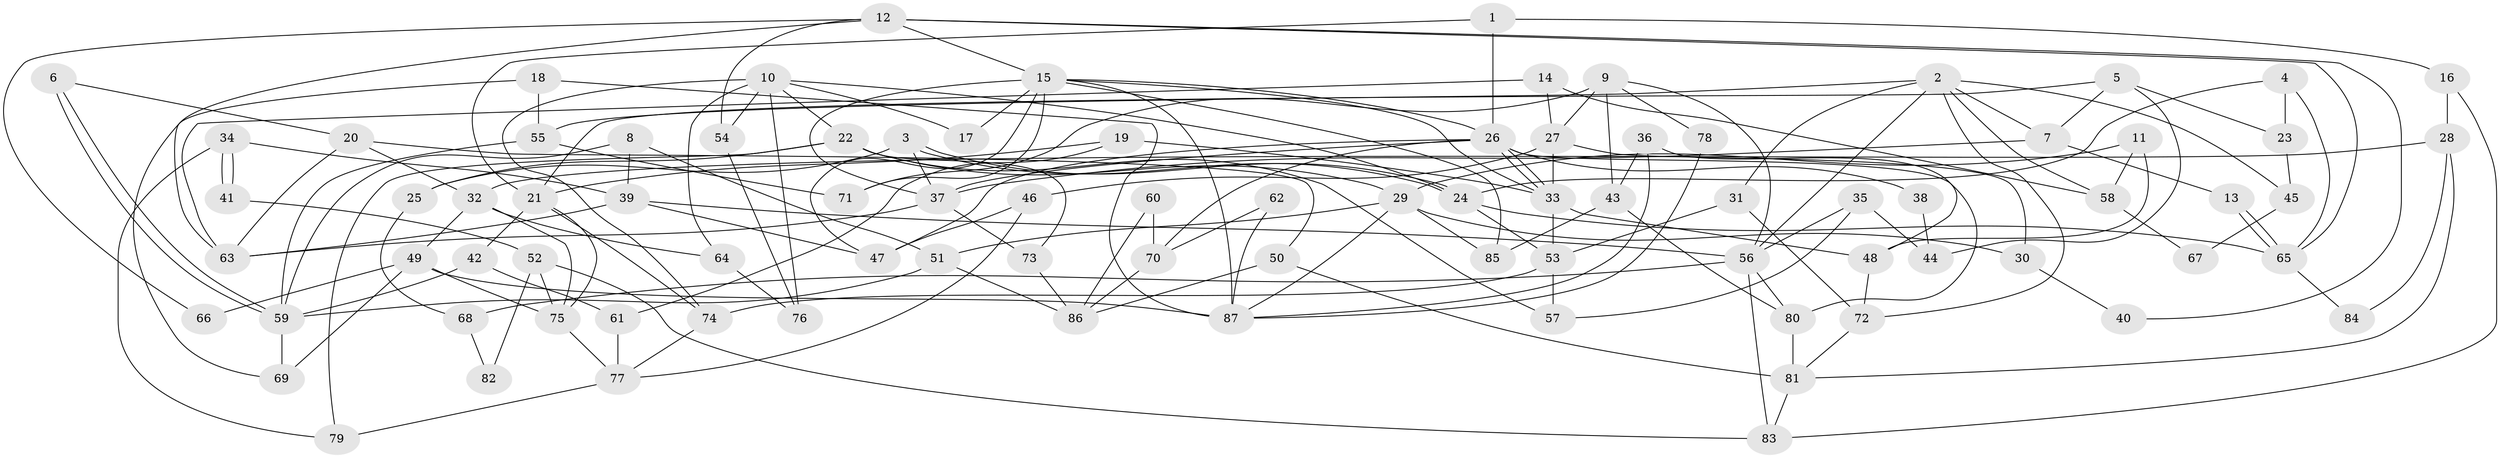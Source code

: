 // coarse degree distribution, {7: 0.05555555555555555, 14: 0.027777777777777776, 10: 0.027777777777777776, 5: 0.19444444444444445, 9: 0.05555555555555555, 8: 0.08333333333333333, 6: 0.1111111111111111, 3: 0.16666666666666666, 11: 0.027777777777777776, 2: 0.1388888888888889, 4: 0.1111111111111111}
// Generated by graph-tools (version 1.1) at 2025/51/03/04/25 22:51:12]
// undirected, 87 vertices, 174 edges
graph export_dot {
  node [color=gray90,style=filled];
  1;
  2;
  3;
  4;
  5;
  6;
  7;
  8;
  9;
  10;
  11;
  12;
  13;
  14;
  15;
  16;
  17;
  18;
  19;
  20;
  21;
  22;
  23;
  24;
  25;
  26;
  27;
  28;
  29;
  30;
  31;
  32;
  33;
  34;
  35;
  36;
  37;
  38;
  39;
  40;
  41;
  42;
  43;
  44;
  45;
  46;
  47;
  48;
  49;
  50;
  51;
  52;
  53;
  54;
  55;
  56;
  57;
  58;
  59;
  60;
  61;
  62;
  63;
  64;
  65;
  66;
  67;
  68;
  69;
  70;
  71;
  72;
  73;
  74;
  75;
  76;
  77;
  78;
  79;
  80;
  81;
  82;
  83;
  84;
  85;
  86;
  87;
  1 -- 26;
  1 -- 16;
  1 -- 21;
  2 -- 56;
  2 -- 55;
  2 -- 7;
  2 -- 31;
  2 -- 45;
  2 -- 58;
  2 -- 72;
  3 -- 37;
  3 -- 24;
  3 -- 24;
  3 -- 25;
  4 -- 24;
  4 -- 65;
  4 -- 23;
  5 -- 21;
  5 -- 7;
  5 -- 23;
  5 -- 44;
  6 -- 20;
  6 -- 59;
  6 -- 59;
  7 -- 37;
  7 -- 13;
  8 -- 39;
  8 -- 59;
  8 -- 51;
  9 -- 27;
  9 -- 71;
  9 -- 43;
  9 -- 56;
  9 -- 78;
  10 -- 24;
  10 -- 22;
  10 -- 17;
  10 -- 54;
  10 -- 64;
  10 -- 74;
  10 -- 76;
  11 -- 58;
  11 -- 29;
  11 -- 48;
  12 -- 65;
  12 -- 15;
  12 -- 40;
  12 -- 54;
  12 -- 63;
  12 -- 66;
  13 -- 65;
  13 -- 65;
  14 -- 27;
  14 -- 63;
  14 -- 58;
  15 -- 87;
  15 -- 26;
  15 -- 17;
  15 -- 33;
  15 -- 37;
  15 -- 47;
  15 -- 71;
  15 -- 85;
  16 -- 28;
  16 -- 83;
  18 -- 69;
  18 -- 87;
  18 -- 55;
  19 -- 21;
  19 -- 33;
  19 -- 61;
  20 -- 32;
  20 -- 50;
  20 -- 63;
  21 -- 74;
  21 -- 42;
  21 -- 75;
  22 -- 29;
  22 -- 79;
  22 -- 25;
  22 -- 57;
  22 -- 73;
  23 -- 45;
  24 -- 53;
  24 -- 65;
  25 -- 68;
  26 -- 33;
  26 -- 33;
  26 -- 37;
  26 -- 38;
  26 -- 47;
  26 -- 70;
  26 -- 80;
  27 -- 33;
  27 -- 46;
  27 -- 30;
  28 -- 81;
  28 -- 32;
  28 -- 84;
  29 -- 87;
  29 -- 85;
  29 -- 30;
  29 -- 51;
  30 -- 40;
  31 -- 72;
  31 -- 53;
  32 -- 64;
  32 -- 75;
  32 -- 49;
  33 -- 48;
  33 -- 53;
  34 -- 41;
  34 -- 41;
  34 -- 39;
  34 -- 79;
  35 -- 56;
  35 -- 57;
  35 -- 44;
  36 -- 43;
  36 -- 48;
  36 -- 87;
  37 -- 63;
  37 -- 73;
  38 -- 44;
  39 -- 47;
  39 -- 63;
  39 -- 56;
  41 -- 52;
  42 -- 59;
  42 -- 61;
  43 -- 80;
  43 -- 85;
  45 -- 67;
  46 -- 47;
  46 -- 77;
  48 -- 72;
  49 -- 75;
  49 -- 66;
  49 -- 69;
  49 -- 87;
  50 -- 86;
  50 -- 81;
  51 -- 59;
  51 -- 86;
  52 -- 83;
  52 -- 75;
  52 -- 82;
  53 -- 57;
  53 -- 74;
  54 -- 76;
  55 -- 59;
  55 -- 71;
  56 -- 68;
  56 -- 80;
  56 -- 83;
  58 -- 67;
  59 -- 69;
  60 -- 86;
  60 -- 70;
  61 -- 77;
  62 -- 87;
  62 -- 70;
  64 -- 76;
  65 -- 84;
  68 -- 82;
  70 -- 86;
  72 -- 81;
  73 -- 86;
  74 -- 77;
  75 -- 77;
  77 -- 79;
  78 -- 87;
  80 -- 81;
  81 -- 83;
}
